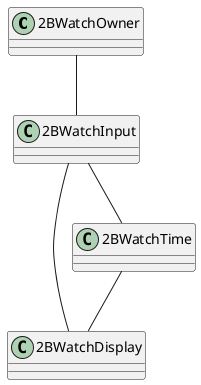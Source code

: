 @startuml myname
2BWatchOwner -- 2BWatchInput
2BWatchInput -- 2BWatchDisplay
2BWatchInput -- 2BWatchTime
2BWatchTime -- 2BWatchDisplay
@enduml


